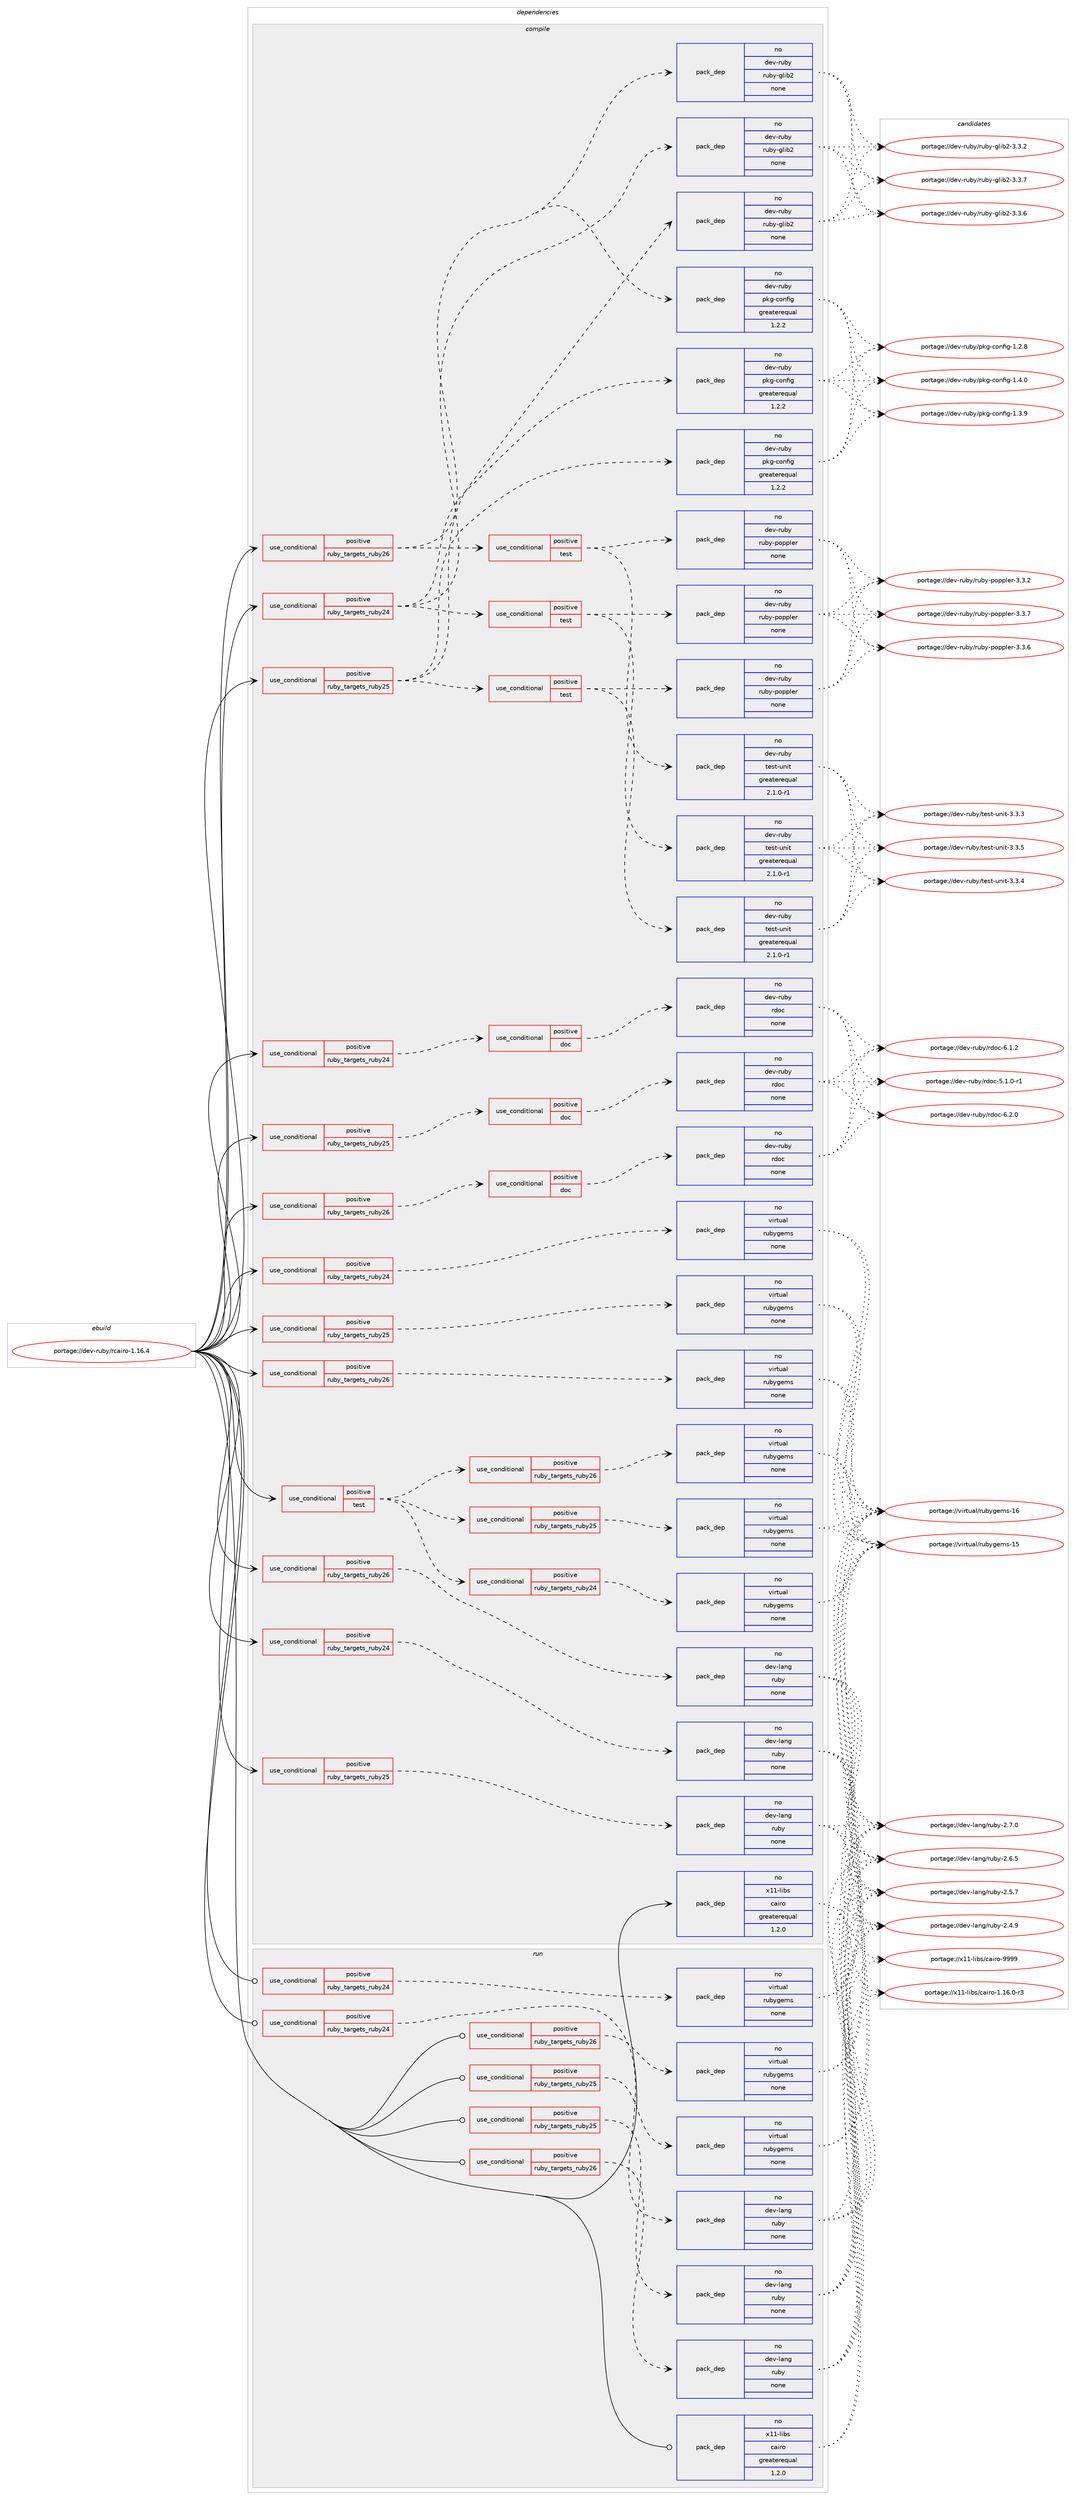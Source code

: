 digraph prolog {

# *************
# Graph options
# *************

newrank=true;
concentrate=true;
compound=true;
graph [rankdir=LR,fontname=Helvetica,fontsize=10,ranksep=1.5];#, ranksep=2.5, nodesep=0.2];
edge  [arrowhead=vee];
node  [fontname=Helvetica,fontsize=10];

# **********
# The ebuild
# **********

subgraph cluster_leftcol {
color=gray;
rank=same;
label=<<i>ebuild</i>>;
id [label="portage://dev-ruby/rcairo-1.16.4", color=red, width=4, href="../dev-ruby/rcairo-1.16.4.svg"];
}

# ****************
# The dependencies
# ****************

subgraph cluster_midcol {
color=gray;
label=<<i>dependencies</i>>;
subgraph cluster_compile {
fillcolor="#eeeeee";
style=filled;
label=<<i>compile</i>>;
subgraph cond76112 {
dependency334183 [label=<<TABLE BORDER="0" CELLBORDER="1" CELLSPACING="0" CELLPADDING="4"><TR><TD ROWSPAN="3" CELLPADDING="10">use_conditional</TD></TR><TR><TD>positive</TD></TR><TR><TD>ruby_targets_ruby24</TD></TR></TABLE>>, shape=none, color=red];
subgraph cond76113 {
dependency334184 [label=<<TABLE BORDER="0" CELLBORDER="1" CELLSPACING="0" CELLPADDING="4"><TR><TD ROWSPAN="3" CELLPADDING="10">use_conditional</TD></TR><TR><TD>positive</TD></TR><TR><TD>doc</TD></TR></TABLE>>, shape=none, color=red];
subgraph pack253324 {
dependency334185 [label=<<TABLE BORDER="0" CELLBORDER="1" CELLSPACING="0" CELLPADDING="4" WIDTH="220"><TR><TD ROWSPAN="6" CELLPADDING="30">pack_dep</TD></TR><TR><TD WIDTH="110">no</TD></TR><TR><TD>dev-ruby</TD></TR><TR><TD>rdoc</TD></TR><TR><TD>none</TD></TR><TR><TD></TD></TR></TABLE>>, shape=none, color=blue];
}
dependency334184:e -> dependency334185:w [weight=20,style="dashed",arrowhead="vee"];
}
dependency334183:e -> dependency334184:w [weight=20,style="dashed",arrowhead="vee"];
}
id:e -> dependency334183:w [weight=20,style="solid",arrowhead="vee"];
subgraph cond76114 {
dependency334186 [label=<<TABLE BORDER="0" CELLBORDER="1" CELLSPACING="0" CELLPADDING="4"><TR><TD ROWSPAN="3" CELLPADDING="10">use_conditional</TD></TR><TR><TD>positive</TD></TR><TR><TD>ruby_targets_ruby24</TD></TR></TABLE>>, shape=none, color=red];
subgraph pack253325 {
dependency334187 [label=<<TABLE BORDER="0" CELLBORDER="1" CELLSPACING="0" CELLPADDING="4" WIDTH="220"><TR><TD ROWSPAN="6" CELLPADDING="30">pack_dep</TD></TR><TR><TD WIDTH="110">no</TD></TR><TR><TD>dev-lang</TD></TR><TR><TD>ruby</TD></TR><TR><TD>none</TD></TR><TR><TD></TD></TR></TABLE>>, shape=none, color=blue];
}
dependency334186:e -> dependency334187:w [weight=20,style="dashed",arrowhead="vee"];
}
id:e -> dependency334186:w [weight=20,style="solid",arrowhead="vee"];
subgraph cond76115 {
dependency334188 [label=<<TABLE BORDER="0" CELLBORDER="1" CELLSPACING="0" CELLPADDING="4"><TR><TD ROWSPAN="3" CELLPADDING="10">use_conditional</TD></TR><TR><TD>positive</TD></TR><TR><TD>ruby_targets_ruby24</TD></TR></TABLE>>, shape=none, color=red];
subgraph pack253326 {
dependency334189 [label=<<TABLE BORDER="0" CELLBORDER="1" CELLSPACING="0" CELLPADDING="4" WIDTH="220"><TR><TD ROWSPAN="6" CELLPADDING="30">pack_dep</TD></TR><TR><TD WIDTH="110">no</TD></TR><TR><TD>dev-ruby</TD></TR><TR><TD>pkg-config</TD></TR><TR><TD>greaterequal</TD></TR><TR><TD>1.2.2</TD></TR></TABLE>>, shape=none, color=blue];
}
dependency334188:e -> dependency334189:w [weight=20,style="dashed",arrowhead="vee"];
subgraph pack253327 {
dependency334190 [label=<<TABLE BORDER="0" CELLBORDER="1" CELLSPACING="0" CELLPADDING="4" WIDTH="220"><TR><TD ROWSPAN="6" CELLPADDING="30">pack_dep</TD></TR><TR><TD WIDTH="110">no</TD></TR><TR><TD>dev-ruby</TD></TR><TR><TD>ruby-glib2</TD></TR><TR><TD>none</TD></TR><TR><TD></TD></TR></TABLE>>, shape=none, color=blue];
}
dependency334188:e -> dependency334190:w [weight=20,style="dashed",arrowhead="vee"];
subgraph cond76116 {
dependency334191 [label=<<TABLE BORDER="0" CELLBORDER="1" CELLSPACING="0" CELLPADDING="4"><TR><TD ROWSPAN="3" CELLPADDING="10">use_conditional</TD></TR><TR><TD>positive</TD></TR><TR><TD>test</TD></TR></TABLE>>, shape=none, color=red];
subgraph pack253328 {
dependency334192 [label=<<TABLE BORDER="0" CELLBORDER="1" CELLSPACING="0" CELLPADDING="4" WIDTH="220"><TR><TD ROWSPAN="6" CELLPADDING="30">pack_dep</TD></TR><TR><TD WIDTH="110">no</TD></TR><TR><TD>dev-ruby</TD></TR><TR><TD>test-unit</TD></TR><TR><TD>greaterequal</TD></TR><TR><TD>2.1.0-r1</TD></TR></TABLE>>, shape=none, color=blue];
}
dependency334191:e -> dependency334192:w [weight=20,style="dashed",arrowhead="vee"];
subgraph pack253329 {
dependency334193 [label=<<TABLE BORDER="0" CELLBORDER="1" CELLSPACING="0" CELLPADDING="4" WIDTH="220"><TR><TD ROWSPAN="6" CELLPADDING="30">pack_dep</TD></TR><TR><TD WIDTH="110">no</TD></TR><TR><TD>dev-ruby</TD></TR><TR><TD>ruby-poppler</TD></TR><TR><TD>none</TD></TR><TR><TD></TD></TR></TABLE>>, shape=none, color=blue];
}
dependency334191:e -> dependency334193:w [weight=20,style="dashed",arrowhead="vee"];
}
dependency334188:e -> dependency334191:w [weight=20,style="dashed",arrowhead="vee"];
}
id:e -> dependency334188:w [weight=20,style="solid",arrowhead="vee"];
subgraph cond76117 {
dependency334194 [label=<<TABLE BORDER="0" CELLBORDER="1" CELLSPACING="0" CELLPADDING="4"><TR><TD ROWSPAN="3" CELLPADDING="10">use_conditional</TD></TR><TR><TD>positive</TD></TR><TR><TD>ruby_targets_ruby24</TD></TR></TABLE>>, shape=none, color=red];
subgraph pack253330 {
dependency334195 [label=<<TABLE BORDER="0" CELLBORDER="1" CELLSPACING="0" CELLPADDING="4" WIDTH="220"><TR><TD ROWSPAN="6" CELLPADDING="30">pack_dep</TD></TR><TR><TD WIDTH="110">no</TD></TR><TR><TD>virtual</TD></TR><TR><TD>rubygems</TD></TR><TR><TD>none</TD></TR><TR><TD></TD></TR></TABLE>>, shape=none, color=blue];
}
dependency334194:e -> dependency334195:w [weight=20,style="dashed",arrowhead="vee"];
}
id:e -> dependency334194:w [weight=20,style="solid",arrowhead="vee"];
subgraph cond76118 {
dependency334196 [label=<<TABLE BORDER="0" CELLBORDER="1" CELLSPACING="0" CELLPADDING="4"><TR><TD ROWSPAN="3" CELLPADDING="10">use_conditional</TD></TR><TR><TD>positive</TD></TR><TR><TD>ruby_targets_ruby25</TD></TR></TABLE>>, shape=none, color=red];
subgraph cond76119 {
dependency334197 [label=<<TABLE BORDER="0" CELLBORDER="1" CELLSPACING="0" CELLPADDING="4"><TR><TD ROWSPAN="3" CELLPADDING="10">use_conditional</TD></TR><TR><TD>positive</TD></TR><TR><TD>doc</TD></TR></TABLE>>, shape=none, color=red];
subgraph pack253331 {
dependency334198 [label=<<TABLE BORDER="0" CELLBORDER="1" CELLSPACING="0" CELLPADDING="4" WIDTH="220"><TR><TD ROWSPAN="6" CELLPADDING="30">pack_dep</TD></TR><TR><TD WIDTH="110">no</TD></TR><TR><TD>dev-ruby</TD></TR><TR><TD>rdoc</TD></TR><TR><TD>none</TD></TR><TR><TD></TD></TR></TABLE>>, shape=none, color=blue];
}
dependency334197:e -> dependency334198:w [weight=20,style="dashed",arrowhead="vee"];
}
dependency334196:e -> dependency334197:w [weight=20,style="dashed",arrowhead="vee"];
}
id:e -> dependency334196:w [weight=20,style="solid",arrowhead="vee"];
subgraph cond76120 {
dependency334199 [label=<<TABLE BORDER="0" CELLBORDER="1" CELLSPACING="0" CELLPADDING="4"><TR><TD ROWSPAN="3" CELLPADDING="10">use_conditional</TD></TR><TR><TD>positive</TD></TR><TR><TD>ruby_targets_ruby25</TD></TR></TABLE>>, shape=none, color=red];
subgraph pack253332 {
dependency334200 [label=<<TABLE BORDER="0" CELLBORDER="1" CELLSPACING="0" CELLPADDING="4" WIDTH="220"><TR><TD ROWSPAN="6" CELLPADDING="30">pack_dep</TD></TR><TR><TD WIDTH="110">no</TD></TR><TR><TD>dev-lang</TD></TR><TR><TD>ruby</TD></TR><TR><TD>none</TD></TR><TR><TD></TD></TR></TABLE>>, shape=none, color=blue];
}
dependency334199:e -> dependency334200:w [weight=20,style="dashed",arrowhead="vee"];
}
id:e -> dependency334199:w [weight=20,style="solid",arrowhead="vee"];
subgraph cond76121 {
dependency334201 [label=<<TABLE BORDER="0" CELLBORDER="1" CELLSPACING="0" CELLPADDING="4"><TR><TD ROWSPAN="3" CELLPADDING="10">use_conditional</TD></TR><TR><TD>positive</TD></TR><TR><TD>ruby_targets_ruby25</TD></TR></TABLE>>, shape=none, color=red];
subgraph pack253333 {
dependency334202 [label=<<TABLE BORDER="0" CELLBORDER="1" CELLSPACING="0" CELLPADDING="4" WIDTH="220"><TR><TD ROWSPAN="6" CELLPADDING="30">pack_dep</TD></TR><TR><TD WIDTH="110">no</TD></TR><TR><TD>dev-ruby</TD></TR><TR><TD>pkg-config</TD></TR><TR><TD>greaterequal</TD></TR><TR><TD>1.2.2</TD></TR></TABLE>>, shape=none, color=blue];
}
dependency334201:e -> dependency334202:w [weight=20,style="dashed",arrowhead="vee"];
subgraph pack253334 {
dependency334203 [label=<<TABLE BORDER="0" CELLBORDER="1" CELLSPACING="0" CELLPADDING="4" WIDTH="220"><TR><TD ROWSPAN="6" CELLPADDING="30">pack_dep</TD></TR><TR><TD WIDTH="110">no</TD></TR><TR><TD>dev-ruby</TD></TR><TR><TD>ruby-glib2</TD></TR><TR><TD>none</TD></TR><TR><TD></TD></TR></TABLE>>, shape=none, color=blue];
}
dependency334201:e -> dependency334203:w [weight=20,style="dashed",arrowhead="vee"];
subgraph cond76122 {
dependency334204 [label=<<TABLE BORDER="0" CELLBORDER="1" CELLSPACING="0" CELLPADDING="4"><TR><TD ROWSPAN="3" CELLPADDING="10">use_conditional</TD></TR><TR><TD>positive</TD></TR><TR><TD>test</TD></TR></TABLE>>, shape=none, color=red];
subgraph pack253335 {
dependency334205 [label=<<TABLE BORDER="0" CELLBORDER="1" CELLSPACING="0" CELLPADDING="4" WIDTH="220"><TR><TD ROWSPAN="6" CELLPADDING="30">pack_dep</TD></TR><TR><TD WIDTH="110">no</TD></TR><TR><TD>dev-ruby</TD></TR><TR><TD>test-unit</TD></TR><TR><TD>greaterequal</TD></TR><TR><TD>2.1.0-r1</TD></TR></TABLE>>, shape=none, color=blue];
}
dependency334204:e -> dependency334205:w [weight=20,style="dashed",arrowhead="vee"];
subgraph pack253336 {
dependency334206 [label=<<TABLE BORDER="0" CELLBORDER="1" CELLSPACING="0" CELLPADDING="4" WIDTH="220"><TR><TD ROWSPAN="6" CELLPADDING="30">pack_dep</TD></TR><TR><TD WIDTH="110">no</TD></TR><TR><TD>dev-ruby</TD></TR><TR><TD>ruby-poppler</TD></TR><TR><TD>none</TD></TR><TR><TD></TD></TR></TABLE>>, shape=none, color=blue];
}
dependency334204:e -> dependency334206:w [weight=20,style="dashed",arrowhead="vee"];
}
dependency334201:e -> dependency334204:w [weight=20,style="dashed",arrowhead="vee"];
}
id:e -> dependency334201:w [weight=20,style="solid",arrowhead="vee"];
subgraph cond76123 {
dependency334207 [label=<<TABLE BORDER="0" CELLBORDER="1" CELLSPACING="0" CELLPADDING="4"><TR><TD ROWSPAN="3" CELLPADDING="10">use_conditional</TD></TR><TR><TD>positive</TD></TR><TR><TD>ruby_targets_ruby25</TD></TR></TABLE>>, shape=none, color=red];
subgraph pack253337 {
dependency334208 [label=<<TABLE BORDER="0" CELLBORDER="1" CELLSPACING="0" CELLPADDING="4" WIDTH="220"><TR><TD ROWSPAN="6" CELLPADDING="30">pack_dep</TD></TR><TR><TD WIDTH="110">no</TD></TR><TR><TD>virtual</TD></TR><TR><TD>rubygems</TD></TR><TR><TD>none</TD></TR><TR><TD></TD></TR></TABLE>>, shape=none, color=blue];
}
dependency334207:e -> dependency334208:w [weight=20,style="dashed",arrowhead="vee"];
}
id:e -> dependency334207:w [weight=20,style="solid",arrowhead="vee"];
subgraph cond76124 {
dependency334209 [label=<<TABLE BORDER="0" CELLBORDER="1" CELLSPACING="0" CELLPADDING="4"><TR><TD ROWSPAN="3" CELLPADDING="10">use_conditional</TD></TR><TR><TD>positive</TD></TR><TR><TD>ruby_targets_ruby26</TD></TR></TABLE>>, shape=none, color=red];
subgraph cond76125 {
dependency334210 [label=<<TABLE BORDER="0" CELLBORDER="1" CELLSPACING="0" CELLPADDING="4"><TR><TD ROWSPAN="3" CELLPADDING="10">use_conditional</TD></TR><TR><TD>positive</TD></TR><TR><TD>doc</TD></TR></TABLE>>, shape=none, color=red];
subgraph pack253338 {
dependency334211 [label=<<TABLE BORDER="0" CELLBORDER="1" CELLSPACING="0" CELLPADDING="4" WIDTH="220"><TR><TD ROWSPAN="6" CELLPADDING="30">pack_dep</TD></TR><TR><TD WIDTH="110">no</TD></TR><TR><TD>dev-ruby</TD></TR><TR><TD>rdoc</TD></TR><TR><TD>none</TD></TR><TR><TD></TD></TR></TABLE>>, shape=none, color=blue];
}
dependency334210:e -> dependency334211:w [weight=20,style="dashed",arrowhead="vee"];
}
dependency334209:e -> dependency334210:w [weight=20,style="dashed",arrowhead="vee"];
}
id:e -> dependency334209:w [weight=20,style="solid",arrowhead="vee"];
subgraph cond76126 {
dependency334212 [label=<<TABLE BORDER="0" CELLBORDER="1" CELLSPACING="0" CELLPADDING="4"><TR><TD ROWSPAN="3" CELLPADDING="10">use_conditional</TD></TR><TR><TD>positive</TD></TR><TR><TD>ruby_targets_ruby26</TD></TR></TABLE>>, shape=none, color=red];
subgraph pack253339 {
dependency334213 [label=<<TABLE BORDER="0" CELLBORDER="1" CELLSPACING="0" CELLPADDING="4" WIDTH="220"><TR><TD ROWSPAN="6" CELLPADDING="30">pack_dep</TD></TR><TR><TD WIDTH="110">no</TD></TR><TR><TD>dev-lang</TD></TR><TR><TD>ruby</TD></TR><TR><TD>none</TD></TR><TR><TD></TD></TR></TABLE>>, shape=none, color=blue];
}
dependency334212:e -> dependency334213:w [weight=20,style="dashed",arrowhead="vee"];
}
id:e -> dependency334212:w [weight=20,style="solid",arrowhead="vee"];
subgraph cond76127 {
dependency334214 [label=<<TABLE BORDER="0" CELLBORDER="1" CELLSPACING="0" CELLPADDING="4"><TR><TD ROWSPAN="3" CELLPADDING="10">use_conditional</TD></TR><TR><TD>positive</TD></TR><TR><TD>ruby_targets_ruby26</TD></TR></TABLE>>, shape=none, color=red];
subgraph pack253340 {
dependency334215 [label=<<TABLE BORDER="0" CELLBORDER="1" CELLSPACING="0" CELLPADDING="4" WIDTH="220"><TR><TD ROWSPAN="6" CELLPADDING="30">pack_dep</TD></TR><TR><TD WIDTH="110">no</TD></TR><TR><TD>dev-ruby</TD></TR><TR><TD>pkg-config</TD></TR><TR><TD>greaterequal</TD></TR><TR><TD>1.2.2</TD></TR></TABLE>>, shape=none, color=blue];
}
dependency334214:e -> dependency334215:w [weight=20,style="dashed",arrowhead="vee"];
subgraph pack253341 {
dependency334216 [label=<<TABLE BORDER="0" CELLBORDER="1" CELLSPACING="0" CELLPADDING="4" WIDTH="220"><TR><TD ROWSPAN="6" CELLPADDING="30">pack_dep</TD></TR><TR><TD WIDTH="110">no</TD></TR><TR><TD>dev-ruby</TD></TR><TR><TD>ruby-glib2</TD></TR><TR><TD>none</TD></TR><TR><TD></TD></TR></TABLE>>, shape=none, color=blue];
}
dependency334214:e -> dependency334216:w [weight=20,style="dashed",arrowhead="vee"];
subgraph cond76128 {
dependency334217 [label=<<TABLE BORDER="0" CELLBORDER="1" CELLSPACING="0" CELLPADDING="4"><TR><TD ROWSPAN="3" CELLPADDING="10">use_conditional</TD></TR><TR><TD>positive</TD></TR><TR><TD>test</TD></TR></TABLE>>, shape=none, color=red];
subgraph pack253342 {
dependency334218 [label=<<TABLE BORDER="0" CELLBORDER="1" CELLSPACING="0" CELLPADDING="4" WIDTH="220"><TR><TD ROWSPAN="6" CELLPADDING="30">pack_dep</TD></TR><TR><TD WIDTH="110">no</TD></TR><TR><TD>dev-ruby</TD></TR><TR><TD>test-unit</TD></TR><TR><TD>greaterequal</TD></TR><TR><TD>2.1.0-r1</TD></TR></TABLE>>, shape=none, color=blue];
}
dependency334217:e -> dependency334218:w [weight=20,style="dashed",arrowhead="vee"];
subgraph pack253343 {
dependency334219 [label=<<TABLE BORDER="0" CELLBORDER="1" CELLSPACING="0" CELLPADDING="4" WIDTH="220"><TR><TD ROWSPAN="6" CELLPADDING="30">pack_dep</TD></TR><TR><TD WIDTH="110">no</TD></TR><TR><TD>dev-ruby</TD></TR><TR><TD>ruby-poppler</TD></TR><TR><TD>none</TD></TR><TR><TD></TD></TR></TABLE>>, shape=none, color=blue];
}
dependency334217:e -> dependency334219:w [weight=20,style="dashed",arrowhead="vee"];
}
dependency334214:e -> dependency334217:w [weight=20,style="dashed",arrowhead="vee"];
}
id:e -> dependency334214:w [weight=20,style="solid",arrowhead="vee"];
subgraph cond76129 {
dependency334220 [label=<<TABLE BORDER="0" CELLBORDER="1" CELLSPACING="0" CELLPADDING="4"><TR><TD ROWSPAN="3" CELLPADDING="10">use_conditional</TD></TR><TR><TD>positive</TD></TR><TR><TD>ruby_targets_ruby26</TD></TR></TABLE>>, shape=none, color=red];
subgraph pack253344 {
dependency334221 [label=<<TABLE BORDER="0" CELLBORDER="1" CELLSPACING="0" CELLPADDING="4" WIDTH="220"><TR><TD ROWSPAN="6" CELLPADDING="30">pack_dep</TD></TR><TR><TD WIDTH="110">no</TD></TR><TR><TD>virtual</TD></TR><TR><TD>rubygems</TD></TR><TR><TD>none</TD></TR><TR><TD></TD></TR></TABLE>>, shape=none, color=blue];
}
dependency334220:e -> dependency334221:w [weight=20,style="dashed",arrowhead="vee"];
}
id:e -> dependency334220:w [weight=20,style="solid",arrowhead="vee"];
subgraph cond76130 {
dependency334222 [label=<<TABLE BORDER="0" CELLBORDER="1" CELLSPACING="0" CELLPADDING="4"><TR><TD ROWSPAN="3" CELLPADDING="10">use_conditional</TD></TR><TR><TD>positive</TD></TR><TR><TD>test</TD></TR></TABLE>>, shape=none, color=red];
subgraph cond76131 {
dependency334223 [label=<<TABLE BORDER="0" CELLBORDER="1" CELLSPACING="0" CELLPADDING="4"><TR><TD ROWSPAN="3" CELLPADDING="10">use_conditional</TD></TR><TR><TD>positive</TD></TR><TR><TD>ruby_targets_ruby24</TD></TR></TABLE>>, shape=none, color=red];
subgraph pack253345 {
dependency334224 [label=<<TABLE BORDER="0" CELLBORDER="1" CELLSPACING="0" CELLPADDING="4" WIDTH="220"><TR><TD ROWSPAN="6" CELLPADDING="30">pack_dep</TD></TR><TR><TD WIDTH="110">no</TD></TR><TR><TD>virtual</TD></TR><TR><TD>rubygems</TD></TR><TR><TD>none</TD></TR><TR><TD></TD></TR></TABLE>>, shape=none, color=blue];
}
dependency334223:e -> dependency334224:w [weight=20,style="dashed",arrowhead="vee"];
}
dependency334222:e -> dependency334223:w [weight=20,style="dashed",arrowhead="vee"];
subgraph cond76132 {
dependency334225 [label=<<TABLE BORDER="0" CELLBORDER="1" CELLSPACING="0" CELLPADDING="4"><TR><TD ROWSPAN="3" CELLPADDING="10">use_conditional</TD></TR><TR><TD>positive</TD></TR><TR><TD>ruby_targets_ruby25</TD></TR></TABLE>>, shape=none, color=red];
subgraph pack253346 {
dependency334226 [label=<<TABLE BORDER="0" CELLBORDER="1" CELLSPACING="0" CELLPADDING="4" WIDTH="220"><TR><TD ROWSPAN="6" CELLPADDING="30">pack_dep</TD></TR><TR><TD WIDTH="110">no</TD></TR><TR><TD>virtual</TD></TR><TR><TD>rubygems</TD></TR><TR><TD>none</TD></TR><TR><TD></TD></TR></TABLE>>, shape=none, color=blue];
}
dependency334225:e -> dependency334226:w [weight=20,style="dashed",arrowhead="vee"];
}
dependency334222:e -> dependency334225:w [weight=20,style="dashed",arrowhead="vee"];
subgraph cond76133 {
dependency334227 [label=<<TABLE BORDER="0" CELLBORDER="1" CELLSPACING="0" CELLPADDING="4"><TR><TD ROWSPAN="3" CELLPADDING="10">use_conditional</TD></TR><TR><TD>positive</TD></TR><TR><TD>ruby_targets_ruby26</TD></TR></TABLE>>, shape=none, color=red];
subgraph pack253347 {
dependency334228 [label=<<TABLE BORDER="0" CELLBORDER="1" CELLSPACING="0" CELLPADDING="4" WIDTH="220"><TR><TD ROWSPAN="6" CELLPADDING="30">pack_dep</TD></TR><TR><TD WIDTH="110">no</TD></TR><TR><TD>virtual</TD></TR><TR><TD>rubygems</TD></TR><TR><TD>none</TD></TR><TR><TD></TD></TR></TABLE>>, shape=none, color=blue];
}
dependency334227:e -> dependency334228:w [weight=20,style="dashed",arrowhead="vee"];
}
dependency334222:e -> dependency334227:w [weight=20,style="dashed",arrowhead="vee"];
}
id:e -> dependency334222:w [weight=20,style="solid",arrowhead="vee"];
subgraph pack253348 {
dependency334229 [label=<<TABLE BORDER="0" CELLBORDER="1" CELLSPACING="0" CELLPADDING="4" WIDTH="220"><TR><TD ROWSPAN="6" CELLPADDING="30">pack_dep</TD></TR><TR><TD WIDTH="110">no</TD></TR><TR><TD>x11-libs</TD></TR><TR><TD>cairo</TD></TR><TR><TD>greaterequal</TD></TR><TR><TD>1.2.0</TD></TR></TABLE>>, shape=none, color=blue];
}
id:e -> dependency334229:w [weight=20,style="solid",arrowhead="vee"];
}
subgraph cluster_compileandrun {
fillcolor="#eeeeee";
style=filled;
label=<<i>compile and run</i>>;
}
subgraph cluster_run {
fillcolor="#eeeeee";
style=filled;
label=<<i>run</i>>;
subgraph cond76134 {
dependency334230 [label=<<TABLE BORDER="0" CELLBORDER="1" CELLSPACING="0" CELLPADDING="4"><TR><TD ROWSPAN="3" CELLPADDING="10">use_conditional</TD></TR><TR><TD>positive</TD></TR><TR><TD>ruby_targets_ruby24</TD></TR></TABLE>>, shape=none, color=red];
subgraph pack253349 {
dependency334231 [label=<<TABLE BORDER="0" CELLBORDER="1" CELLSPACING="0" CELLPADDING="4" WIDTH="220"><TR><TD ROWSPAN="6" CELLPADDING="30">pack_dep</TD></TR><TR><TD WIDTH="110">no</TD></TR><TR><TD>dev-lang</TD></TR><TR><TD>ruby</TD></TR><TR><TD>none</TD></TR><TR><TD></TD></TR></TABLE>>, shape=none, color=blue];
}
dependency334230:e -> dependency334231:w [weight=20,style="dashed",arrowhead="vee"];
}
id:e -> dependency334230:w [weight=20,style="solid",arrowhead="odot"];
subgraph cond76135 {
dependency334232 [label=<<TABLE BORDER="0" CELLBORDER="1" CELLSPACING="0" CELLPADDING="4"><TR><TD ROWSPAN="3" CELLPADDING="10">use_conditional</TD></TR><TR><TD>positive</TD></TR><TR><TD>ruby_targets_ruby24</TD></TR></TABLE>>, shape=none, color=red];
subgraph pack253350 {
dependency334233 [label=<<TABLE BORDER="0" CELLBORDER="1" CELLSPACING="0" CELLPADDING="4" WIDTH="220"><TR><TD ROWSPAN="6" CELLPADDING="30">pack_dep</TD></TR><TR><TD WIDTH="110">no</TD></TR><TR><TD>virtual</TD></TR><TR><TD>rubygems</TD></TR><TR><TD>none</TD></TR><TR><TD></TD></TR></TABLE>>, shape=none, color=blue];
}
dependency334232:e -> dependency334233:w [weight=20,style="dashed",arrowhead="vee"];
}
id:e -> dependency334232:w [weight=20,style="solid",arrowhead="odot"];
subgraph cond76136 {
dependency334234 [label=<<TABLE BORDER="0" CELLBORDER="1" CELLSPACING="0" CELLPADDING="4"><TR><TD ROWSPAN="3" CELLPADDING="10">use_conditional</TD></TR><TR><TD>positive</TD></TR><TR><TD>ruby_targets_ruby25</TD></TR></TABLE>>, shape=none, color=red];
subgraph pack253351 {
dependency334235 [label=<<TABLE BORDER="0" CELLBORDER="1" CELLSPACING="0" CELLPADDING="4" WIDTH="220"><TR><TD ROWSPAN="6" CELLPADDING="30">pack_dep</TD></TR><TR><TD WIDTH="110">no</TD></TR><TR><TD>dev-lang</TD></TR><TR><TD>ruby</TD></TR><TR><TD>none</TD></TR><TR><TD></TD></TR></TABLE>>, shape=none, color=blue];
}
dependency334234:e -> dependency334235:w [weight=20,style="dashed",arrowhead="vee"];
}
id:e -> dependency334234:w [weight=20,style="solid",arrowhead="odot"];
subgraph cond76137 {
dependency334236 [label=<<TABLE BORDER="0" CELLBORDER="1" CELLSPACING="0" CELLPADDING="4"><TR><TD ROWSPAN="3" CELLPADDING="10">use_conditional</TD></TR><TR><TD>positive</TD></TR><TR><TD>ruby_targets_ruby25</TD></TR></TABLE>>, shape=none, color=red];
subgraph pack253352 {
dependency334237 [label=<<TABLE BORDER="0" CELLBORDER="1" CELLSPACING="0" CELLPADDING="4" WIDTH="220"><TR><TD ROWSPAN="6" CELLPADDING="30">pack_dep</TD></TR><TR><TD WIDTH="110">no</TD></TR><TR><TD>virtual</TD></TR><TR><TD>rubygems</TD></TR><TR><TD>none</TD></TR><TR><TD></TD></TR></TABLE>>, shape=none, color=blue];
}
dependency334236:e -> dependency334237:w [weight=20,style="dashed",arrowhead="vee"];
}
id:e -> dependency334236:w [weight=20,style="solid",arrowhead="odot"];
subgraph cond76138 {
dependency334238 [label=<<TABLE BORDER="0" CELLBORDER="1" CELLSPACING="0" CELLPADDING="4"><TR><TD ROWSPAN="3" CELLPADDING="10">use_conditional</TD></TR><TR><TD>positive</TD></TR><TR><TD>ruby_targets_ruby26</TD></TR></TABLE>>, shape=none, color=red];
subgraph pack253353 {
dependency334239 [label=<<TABLE BORDER="0" CELLBORDER="1" CELLSPACING="0" CELLPADDING="4" WIDTH="220"><TR><TD ROWSPAN="6" CELLPADDING="30">pack_dep</TD></TR><TR><TD WIDTH="110">no</TD></TR><TR><TD>dev-lang</TD></TR><TR><TD>ruby</TD></TR><TR><TD>none</TD></TR><TR><TD></TD></TR></TABLE>>, shape=none, color=blue];
}
dependency334238:e -> dependency334239:w [weight=20,style="dashed",arrowhead="vee"];
}
id:e -> dependency334238:w [weight=20,style="solid",arrowhead="odot"];
subgraph cond76139 {
dependency334240 [label=<<TABLE BORDER="0" CELLBORDER="1" CELLSPACING="0" CELLPADDING="4"><TR><TD ROWSPAN="3" CELLPADDING="10">use_conditional</TD></TR><TR><TD>positive</TD></TR><TR><TD>ruby_targets_ruby26</TD></TR></TABLE>>, shape=none, color=red];
subgraph pack253354 {
dependency334241 [label=<<TABLE BORDER="0" CELLBORDER="1" CELLSPACING="0" CELLPADDING="4" WIDTH="220"><TR><TD ROWSPAN="6" CELLPADDING="30">pack_dep</TD></TR><TR><TD WIDTH="110">no</TD></TR><TR><TD>virtual</TD></TR><TR><TD>rubygems</TD></TR><TR><TD>none</TD></TR><TR><TD></TD></TR></TABLE>>, shape=none, color=blue];
}
dependency334240:e -> dependency334241:w [weight=20,style="dashed",arrowhead="vee"];
}
id:e -> dependency334240:w [weight=20,style="solid",arrowhead="odot"];
subgraph pack253355 {
dependency334242 [label=<<TABLE BORDER="0" CELLBORDER="1" CELLSPACING="0" CELLPADDING="4" WIDTH="220"><TR><TD ROWSPAN="6" CELLPADDING="30">pack_dep</TD></TR><TR><TD WIDTH="110">no</TD></TR><TR><TD>x11-libs</TD></TR><TR><TD>cairo</TD></TR><TR><TD>greaterequal</TD></TR><TR><TD>1.2.0</TD></TR></TABLE>>, shape=none, color=blue];
}
id:e -> dependency334242:w [weight=20,style="solid",arrowhead="odot"];
}
}

# **************
# The candidates
# **************

subgraph cluster_choices {
rank=same;
color=gray;
label=<<i>candidates</i>>;

subgraph choice253324 {
color=black;
nodesep=1;
choice10010111845114117981214711410011199455446504648 [label="portage://dev-ruby/rdoc-6.2.0", color=red, width=4,href="../dev-ruby/rdoc-6.2.0.svg"];
choice10010111845114117981214711410011199455446494650 [label="portage://dev-ruby/rdoc-6.1.2", color=red, width=4,href="../dev-ruby/rdoc-6.1.2.svg"];
choice100101118451141179812147114100111994553464946484511449 [label="portage://dev-ruby/rdoc-5.1.0-r1", color=red, width=4,href="../dev-ruby/rdoc-5.1.0-r1.svg"];
dependency334185:e -> choice10010111845114117981214711410011199455446504648:w [style=dotted,weight="100"];
dependency334185:e -> choice10010111845114117981214711410011199455446494650:w [style=dotted,weight="100"];
dependency334185:e -> choice100101118451141179812147114100111994553464946484511449:w [style=dotted,weight="100"];
}
subgraph choice253325 {
color=black;
nodesep=1;
choice10010111845108971101034711411798121455046554648 [label="portage://dev-lang/ruby-2.7.0", color=red, width=4,href="../dev-lang/ruby-2.7.0.svg"];
choice10010111845108971101034711411798121455046544653 [label="portage://dev-lang/ruby-2.6.5", color=red, width=4,href="../dev-lang/ruby-2.6.5.svg"];
choice10010111845108971101034711411798121455046534655 [label="portage://dev-lang/ruby-2.5.7", color=red, width=4,href="../dev-lang/ruby-2.5.7.svg"];
choice10010111845108971101034711411798121455046524657 [label="portage://dev-lang/ruby-2.4.9", color=red, width=4,href="../dev-lang/ruby-2.4.9.svg"];
dependency334187:e -> choice10010111845108971101034711411798121455046554648:w [style=dotted,weight="100"];
dependency334187:e -> choice10010111845108971101034711411798121455046544653:w [style=dotted,weight="100"];
dependency334187:e -> choice10010111845108971101034711411798121455046534655:w [style=dotted,weight="100"];
dependency334187:e -> choice10010111845108971101034711411798121455046524657:w [style=dotted,weight="100"];
}
subgraph choice253326 {
color=black;
nodesep=1;
choice1001011184511411798121471121071034599111110102105103454946524648 [label="portage://dev-ruby/pkg-config-1.4.0", color=red, width=4,href="../dev-ruby/pkg-config-1.4.0.svg"];
choice1001011184511411798121471121071034599111110102105103454946514657 [label="portage://dev-ruby/pkg-config-1.3.9", color=red, width=4,href="../dev-ruby/pkg-config-1.3.9.svg"];
choice1001011184511411798121471121071034599111110102105103454946504656 [label="portage://dev-ruby/pkg-config-1.2.8", color=red, width=4,href="../dev-ruby/pkg-config-1.2.8.svg"];
dependency334189:e -> choice1001011184511411798121471121071034599111110102105103454946524648:w [style=dotted,weight="100"];
dependency334189:e -> choice1001011184511411798121471121071034599111110102105103454946514657:w [style=dotted,weight="100"];
dependency334189:e -> choice1001011184511411798121471121071034599111110102105103454946504656:w [style=dotted,weight="100"];
}
subgraph choice253327 {
color=black;
nodesep=1;
choice10010111845114117981214711411798121451031081059850455146514655 [label="portage://dev-ruby/ruby-glib2-3.3.7", color=red, width=4,href="../dev-ruby/ruby-glib2-3.3.7.svg"];
choice10010111845114117981214711411798121451031081059850455146514654 [label="portage://dev-ruby/ruby-glib2-3.3.6", color=red, width=4,href="../dev-ruby/ruby-glib2-3.3.6.svg"];
choice10010111845114117981214711411798121451031081059850455146514650 [label="portage://dev-ruby/ruby-glib2-3.3.2", color=red, width=4,href="../dev-ruby/ruby-glib2-3.3.2.svg"];
dependency334190:e -> choice10010111845114117981214711411798121451031081059850455146514655:w [style=dotted,weight="100"];
dependency334190:e -> choice10010111845114117981214711411798121451031081059850455146514654:w [style=dotted,weight="100"];
dependency334190:e -> choice10010111845114117981214711411798121451031081059850455146514650:w [style=dotted,weight="100"];
}
subgraph choice253328 {
color=black;
nodesep=1;
choice10010111845114117981214711610111511645117110105116455146514653 [label="portage://dev-ruby/test-unit-3.3.5", color=red, width=4,href="../dev-ruby/test-unit-3.3.5.svg"];
choice10010111845114117981214711610111511645117110105116455146514652 [label="portage://dev-ruby/test-unit-3.3.4", color=red, width=4,href="../dev-ruby/test-unit-3.3.4.svg"];
choice10010111845114117981214711610111511645117110105116455146514651 [label="portage://dev-ruby/test-unit-3.3.3", color=red, width=4,href="../dev-ruby/test-unit-3.3.3.svg"];
dependency334192:e -> choice10010111845114117981214711610111511645117110105116455146514653:w [style=dotted,weight="100"];
dependency334192:e -> choice10010111845114117981214711610111511645117110105116455146514652:w [style=dotted,weight="100"];
dependency334192:e -> choice10010111845114117981214711610111511645117110105116455146514651:w [style=dotted,weight="100"];
}
subgraph choice253329 {
color=black;
nodesep=1;
choice1001011184511411798121471141179812145112111112112108101114455146514655 [label="portage://dev-ruby/ruby-poppler-3.3.7", color=red, width=4,href="../dev-ruby/ruby-poppler-3.3.7.svg"];
choice1001011184511411798121471141179812145112111112112108101114455146514654 [label="portage://dev-ruby/ruby-poppler-3.3.6", color=red, width=4,href="../dev-ruby/ruby-poppler-3.3.6.svg"];
choice1001011184511411798121471141179812145112111112112108101114455146514650 [label="portage://dev-ruby/ruby-poppler-3.3.2", color=red, width=4,href="../dev-ruby/ruby-poppler-3.3.2.svg"];
dependency334193:e -> choice1001011184511411798121471141179812145112111112112108101114455146514655:w [style=dotted,weight="100"];
dependency334193:e -> choice1001011184511411798121471141179812145112111112112108101114455146514654:w [style=dotted,weight="100"];
dependency334193:e -> choice1001011184511411798121471141179812145112111112112108101114455146514650:w [style=dotted,weight="100"];
}
subgraph choice253330 {
color=black;
nodesep=1;
choice118105114116117971084711411798121103101109115454954 [label="portage://virtual/rubygems-16", color=red, width=4,href="../virtual/rubygems-16.svg"];
choice118105114116117971084711411798121103101109115454953 [label="portage://virtual/rubygems-15", color=red, width=4,href="../virtual/rubygems-15.svg"];
dependency334195:e -> choice118105114116117971084711411798121103101109115454954:w [style=dotted,weight="100"];
dependency334195:e -> choice118105114116117971084711411798121103101109115454953:w [style=dotted,weight="100"];
}
subgraph choice253331 {
color=black;
nodesep=1;
choice10010111845114117981214711410011199455446504648 [label="portage://dev-ruby/rdoc-6.2.0", color=red, width=4,href="../dev-ruby/rdoc-6.2.0.svg"];
choice10010111845114117981214711410011199455446494650 [label="portage://dev-ruby/rdoc-6.1.2", color=red, width=4,href="../dev-ruby/rdoc-6.1.2.svg"];
choice100101118451141179812147114100111994553464946484511449 [label="portage://dev-ruby/rdoc-5.1.0-r1", color=red, width=4,href="../dev-ruby/rdoc-5.1.0-r1.svg"];
dependency334198:e -> choice10010111845114117981214711410011199455446504648:w [style=dotted,weight="100"];
dependency334198:e -> choice10010111845114117981214711410011199455446494650:w [style=dotted,weight="100"];
dependency334198:e -> choice100101118451141179812147114100111994553464946484511449:w [style=dotted,weight="100"];
}
subgraph choice253332 {
color=black;
nodesep=1;
choice10010111845108971101034711411798121455046554648 [label="portage://dev-lang/ruby-2.7.0", color=red, width=4,href="../dev-lang/ruby-2.7.0.svg"];
choice10010111845108971101034711411798121455046544653 [label="portage://dev-lang/ruby-2.6.5", color=red, width=4,href="../dev-lang/ruby-2.6.5.svg"];
choice10010111845108971101034711411798121455046534655 [label="portage://dev-lang/ruby-2.5.7", color=red, width=4,href="../dev-lang/ruby-2.5.7.svg"];
choice10010111845108971101034711411798121455046524657 [label="portage://dev-lang/ruby-2.4.9", color=red, width=4,href="../dev-lang/ruby-2.4.9.svg"];
dependency334200:e -> choice10010111845108971101034711411798121455046554648:w [style=dotted,weight="100"];
dependency334200:e -> choice10010111845108971101034711411798121455046544653:w [style=dotted,weight="100"];
dependency334200:e -> choice10010111845108971101034711411798121455046534655:w [style=dotted,weight="100"];
dependency334200:e -> choice10010111845108971101034711411798121455046524657:w [style=dotted,weight="100"];
}
subgraph choice253333 {
color=black;
nodesep=1;
choice1001011184511411798121471121071034599111110102105103454946524648 [label="portage://dev-ruby/pkg-config-1.4.0", color=red, width=4,href="../dev-ruby/pkg-config-1.4.0.svg"];
choice1001011184511411798121471121071034599111110102105103454946514657 [label="portage://dev-ruby/pkg-config-1.3.9", color=red, width=4,href="../dev-ruby/pkg-config-1.3.9.svg"];
choice1001011184511411798121471121071034599111110102105103454946504656 [label="portage://dev-ruby/pkg-config-1.2.8", color=red, width=4,href="../dev-ruby/pkg-config-1.2.8.svg"];
dependency334202:e -> choice1001011184511411798121471121071034599111110102105103454946524648:w [style=dotted,weight="100"];
dependency334202:e -> choice1001011184511411798121471121071034599111110102105103454946514657:w [style=dotted,weight="100"];
dependency334202:e -> choice1001011184511411798121471121071034599111110102105103454946504656:w [style=dotted,weight="100"];
}
subgraph choice253334 {
color=black;
nodesep=1;
choice10010111845114117981214711411798121451031081059850455146514655 [label="portage://dev-ruby/ruby-glib2-3.3.7", color=red, width=4,href="../dev-ruby/ruby-glib2-3.3.7.svg"];
choice10010111845114117981214711411798121451031081059850455146514654 [label="portage://dev-ruby/ruby-glib2-3.3.6", color=red, width=4,href="../dev-ruby/ruby-glib2-3.3.6.svg"];
choice10010111845114117981214711411798121451031081059850455146514650 [label="portage://dev-ruby/ruby-glib2-3.3.2", color=red, width=4,href="../dev-ruby/ruby-glib2-3.3.2.svg"];
dependency334203:e -> choice10010111845114117981214711411798121451031081059850455146514655:w [style=dotted,weight="100"];
dependency334203:e -> choice10010111845114117981214711411798121451031081059850455146514654:w [style=dotted,weight="100"];
dependency334203:e -> choice10010111845114117981214711411798121451031081059850455146514650:w [style=dotted,weight="100"];
}
subgraph choice253335 {
color=black;
nodesep=1;
choice10010111845114117981214711610111511645117110105116455146514653 [label="portage://dev-ruby/test-unit-3.3.5", color=red, width=4,href="../dev-ruby/test-unit-3.3.5.svg"];
choice10010111845114117981214711610111511645117110105116455146514652 [label="portage://dev-ruby/test-unit-3.3.4", color=red, width=4,href="../dev-ruby/test-unit-3.3.4.svg"];
choice10010111845114117981214711610111511645117110105116455146514651 [label="portage://dev-ruby/test-unit-3.3.3", color=red, width=4,href="../dev-ruby/test-unit-3.3.3.svg"];
dependency334205:e -> choice10010111845114117981214711610111511645117110105116455146514653:w [style=dotted,weight="100"];
dependency334205:e -> choice10010111845114117981214711610111511645117110105116455146514652:w [style=dotted,weight="100"];
dependency334205:e -> choice10010111845114117981214711610111511645117110105116455146514651:w [style=dotted,weight="100"];
}
subgraph choice253336 {
color=black;
nodesep=1;
choice1001011184511411798121471141179812145112111112112108101114455146514655 [label="portage://dev-ruby/ruby-poppler-3.3.7", color=red, width=4,href="../dev-ruby/ruby-poppler-3.3.7.svg"];
choice1001011184511411798121471141179812145112111112112108101114455146514654 [label="portage://dev-ruby/ruby-poppler-3.3.6", color=red, width=4,href="../dev-ruby/ruby-poppler-3.3.6.svg"];
choice1001011184511411798121471141179812145112111112112108101114455146514650 [label="portage://dev-ruby/ruby-poppler-3.3.2", color=red, width=4,href="../dev-ruby/ruby-poppler-3.3.2.svg"];
dependency334206:e -> choice1001011184511411798121471141179812145112111112112108101114455146514655:w [style=dotted,weight="100"];
dependency334206:e -> choice1001011184511411798121471141179812145112111112112108101114455146514654:w [style=dotted,weight="100"];
dependency334206:e -> choice1001011184511411798121471141179812145112111112112108101114455146514650:w [style=dotted,weight="100"];
}
subgraph choice253337 {
color=black;
nodesep=1;
choice118105114116117971084711411798121103101109115454954 [label="portage://virtual/rubygems-16", color=red, width=4,href="../virtual/rubygems-16.svg"];
choice118105114116117971084711411798121103101109115454953 [label="portage://virtual/rubygems-15", color=red, width=4,href="../virtual/rubygems-15.svg"];
dependency334208:e -> choice118105114116117971084711411798121103101109115454954:w [style=dotted,weight="100"];
dependency334208:e -> choice118105114116117971084711411798121103101109115454953:w [style=dotted,weight="100"];
}
subgraph choice253338 {
color=black;
nodesep=1;
choice10010111845114117981214711410011199455446504648 [label="portage://dev-ruby/rdoc-6.2.0", color=red, width=4,href="../dev-ruby/rdoc-6.2.0.svg"];
choice10010111845114117981214711410011199455446494650 [label="portage://dev-ruby/rdoc-6.1.2", color=red, width=4,href="../dev-ruby/rdoc-6.1.2.svg"];
choice100101118451141179812147114100111994553464946484511449 [label="portage://dev-ruby/rdoc-5.1.0-r1", color=red, width=4,href="../dev-ruby/rdoc-5.1.0-r1.svg"];
dependency334211:e -> choice10010111845114117981214711410011199455446504648:w [style=dotted,weight="100"];
dependency334211:e -> choice10010111845114117981214711410011199455446494650:w [style=dotted,weight="100"];
dependency334211:e -> choice100101118451141179812147114100111994553464946484511449:w [style=dotted,weight="100"];
}
subgraph choice253339 {
color=black;
nodesep=1;
choice10010111845108971101034711411798121455046554648 [label="portage://dev-lang/ruby-2.7.0", color=red, width=4,href="../dev-lang/ruby-2.7.0.svg"];
choice10010111845108971101034711411798121455046544653 [label="portage://dev-lang/ruby-2.6.5", color=red, width=4,href="../dev-lang/ruby-2.6.5.svg"];
choice10010111845108971101034711411798121455046534655 [label="portage://dev-lang/ruby-2.5.7", color=red, width=4,href="../dev-lang/ruby-2.5.7.svg"];
choice10010111845108971101034711411798121455046524657 [label="portage://dev-lang/ruby-2.4.9", color=red, width=4,href="../dev-lang/ruby-2.4.9.svg"];
dependency334213:e -> choice10010111845108971101034711411798121455046554648:w [style=dotted,weight="100"];
dependency334213:e -> choice10010111845108971101034711411798121455046544653:w [style=dotted,weight="100"];
dependency334213:e -> choice10010111845108971101034711411798121455046534655:w [style=dotted,weight="100"];
dependency334213:e -> choice10010111845108971101034711411798121455046524657:w [style=dotted,weight="100"];
}
subgraph choice253340 {
color=black;
nodesep=1;
choice1001011184511411798121471121071034599111110102105103454946524648 [label="portage://dev-ruby/pkg-config-1.4.0", color=red, width=4,href="../dev-ruby/pkg-config-1.4.0.svg"];
choice1001011184511411798121471121071034599111110102105103454946514657 [label="portage://dev-ruby/pkg-config-1.3.9", color=red, width=4,href="../dev-ruby/pkg-config-1.3.9.svg"];
choice1001011184511411798121471121071034599111110102105103454946504656 [label="portage://dev-ruby/pkg-config-1.2.8", color=red, width=4,href="../dev-ruby/pkg-config-1.2.8.svg"];
dependency334215:e -> choice1001011184511411798121471121071034599111110102105103454946524648:w [style=dotted,weight="100"];
dependency334215:e -> choice1001011184511411798121471121071034599111110102105103454946514657:w [style=dotted,weight="100"];
dependency334215:e -> choice1001011184511411798121471121071034599111110102105103454946504656:w [style=dotted,weight="100"];
}
subgraph choice253341 {
color=black;
nodesep=1;
choice10010111845114117981214711411798121451031081059850455146514655 [label="portage://dev-ruby/ruby-glib2-3.3.7", color=red, width=4,href="../dev-ruby/ruby-glib2-3.3.7.svg"];
choice10010111845114117981214711411798121451031081059850455146514654 [label="portage://dev-ruby/ruby-glib2-3.3.6", color=red, width=4,href="../dev-ruby/ruby-glib2-3.3.6.svg"];
choice10010111845114117981214711411798121451031081059850455146514650 [label="portage://dev-ruby/ruby-glib2-3.3.2", color=red, width=4,href="../dev-ruby/ruby-glib2-3.3.2.svg"];
dependency334216:e -> choice10010111845114117981214711411798121451031081059850455146514655:w [style=dotted,weight="100"];
dependency334216:e -> choice10010111845114117981214711411798121451031081059850455146514654:w [style=dotted,weight="100"];
dependency334216:e -> choice10010111845114117981214711411798121451031081059850455146514650:w [style=dotted,weight="100"];
}
subgraph choice253342 {
color=black;
nodesep=1;
choice10010111845114117981214711610111511645117110105116455146514653 [label="portage://dev-ruby/test-unit-3.3.5", color=red, width=4,href="../dev-ruby/test-unit-3.3.5.svg"];
choice10010111845114117981214711610111511645117110105116455146514652 [label="portage://dev-ruby/test-unit-3.3.4", color=red, width=4,href="../dev-ruby/test-unit-3.3.4.svg"];
choice10010111845114117981214711610111511645117110105116455146514651 [label="portage://dev-ruby/test-unit-3.3.3", color=red, width=4,href="../dev-ruby/test-unit-3.3.3.svg"];
dependency334218:e -> choice10010111845114117981214711610111511645117110105116455146514653:w [style=dotted,weight="100"];
dependency334218:e -> choice10010111845114117981214711610111511645117110105116455146514652:w [style=dotted,weight="100"];
dependency334218:e -> choice10010111845114117981214711610111511645117110105116455146514651:w [style=dotted,weight="100"];
}
subgraph choice253343 {
color=black;
nodesep=1;
choice1001011184511411798121471141179812145112111112112108101114455146514655 [label="portage://dev-ruby/ruby-poppler-3.3.7", color=red, width=4,href="../dev-ruby/ruby-poppler-3.3.7.svg"];
choice1001011184511411798121471141179812145112111112112108101114455146514654 [label="portage://dev-ruby/ruby-poppler-3.3.6", color=red, width=4,href="../dev-ruby/ruby-poppler-3.3.6.svg"];
choice1001011184511411798121471141179812145112111112112108101114455146514650 [label="portage://dev-ruby/ruby-poppler-3.3.2", color=red, width=4,href="../dev-ruby/ruby-poppler-3.3.2.svg"];
dependency334219:e -> choice1001011184511411798121471141179812145112111112112108101114455146514655:w [style=dotted,weight="100"];
dependency334219:e -> choice1001011184511411798121471141179812145112111112112108101114455146514654:w [style=dotted,weight="100"];
dependency334219:e -> choice1001011184511411798121471141179812145112111112112108101114455146514650:w [style=dotted,weight="100"];
}
subgraph choice253344 {
color=black;
nodesep=1;
choice118105114116117971084711411798121103101109115454954 [label="portage://virtual/rubygems-16", color=red, width=4,href="../virtual/rubygems-16.svg"];
choice118105114116117971084711411798121103101109115454953 [label="portage://virtual/rubygems-15", color=red, width=4,href="../virtual/rubygems-15.svg"];
dependency334221:e -> choice118105114116117971084711411798121103101109115454954:w [style=dotted,weight="100"];
dependency334221:e -> choice118105114116117971084711411798121103101109115454953:w [style=dotted,weight="100"];
}
subgraph choice253345 {
color=black;
nodesep=1;
choice118105114116117971084711411798121103101109115454954 [label="portage://virtual/rubygems-16", color=red, width=4,href="../virtual/rubygems-16.svg"];
choice118105114116117971084711411798121103101109115454953 [label="portage://virtual/rubygems-15", color=red, width=4,href="../virtual/rubygems-15.svg"];
dependency334224:e -> choice118105114116117971084711411798121103101109115454954:w [style=dotted,weight="100"];
dependency334224:e -> choice118105114116117971084711411798121103101109115454953:w [style=dotted,weight="100"];
}
subgraph choice253346 {
color=black;
nodesep=1;
choice118105114116117971084711411798121103101109115454954 [label="portage://virtual/rubygems-16", color=red, width=4,href="../virtual/rubygems-16.svg"];
choice118105114116117971084711411798121103101109115454953 [label="portage://virtual/rubygems-15", color=red, width=4,href="../virtual/rubygems-15.svg"];
dependency334226:e -> choice118105114116117971084711411798121103101109115454954:w [style=dotted,weight="100"];
dependency334226:e -> choice118105114116117971084711411798121103101109115454953:w [style=dotted,weight="100"];
}
subgraph choice253347 {
color=black;
nodesep=1;
choice118105114116117971084711411798121103101109115454954 [label="portage://virtual/rubygems-16", color=red, width=4,href="../virtual/rubygems-16.svg"];
choice118105114116117971084711411798121103101109115454953 [label="portage://virtual/rubygems-15", color=red, width=4,href="../virtual/rubygems-15.svg"];
dependency334228:e -> choice118105114116117971084711411798121103101109115454954:w [style=dotted,weight="100"];
dependency334228:e -> choice118105114116117971084711411798121103101109115454953:w [style=dotted,weight="100"];
}
subgraph choice253348 {
color=black;
nodesep=1;
choice120494945108105981154799971051141114557575757 [label="portage://x11-libs/cairo-9999", color=red, width=4,href="../x11-libs/cairo-9999.svg"];
choice12049494510810598115479997105114111454946495446484511451 [label="portage://x11-libs/cairo-1.16.0-r3", color=red, width=4,href="../x11-libs/cairo-1.16.0-r3.svg"];
dependency334229:e -> choice120494945108105981154799971051141114557575757:w [style=dotted,weight="100"];
dependency334229:e -> choice12049494510810598115479997105114111454946495446484511451:w [style=dotted,weight="100"];
}
subgraph choice253349 {
color=black;
nodesep=1;
choice10010111845108971101034711411798121455046554648 [label="portage://dev-lang/ruby-2.7.0", color=red, width=4,href="../dev-lang/ruby-2.7.0.svg"];
choice10010111845108971101034711411798121455046544653 [label="portage://dev-lang/ruby-2.6.5", color=red, width=4,href="../dev-lang/ruby-2.6.5.svg"];
choice10010111845108971101034711411798121455046534655 [label="portage://dev-lang/ruby-2.5.7", color=red, width=4,href="../dev-lang/ruby-2.5.7.svg"];
choice10010111845108971101034711411798121455046524657 [label="portage://dev-lang/ruby-2.4.9", color=red, width=4,href="../dev-lang/ruby-2.4.9.svg"];
dependency334231:e -> choice10010111845108971101034711411798121455046554648:w [style=dotted,weight="100"];
dependency334231:e -> choice10010111845108971101034711411798121455046544653:w [style=dotted,weight="100"];
dependency334231:e -> choice10010111845108971101034711411798121455046534655:w [style=dotted,weight="100"];
dependency334231:e -> choice10010111845108971101034711411798121455046524657:w [style=dotted,weight="100"];
}
subgraph choice253350 {
color=black;
nodesep=1;
choice118105114116117971084711411798121103101109115454954 [label="portage://virtual/rubygems-16", color=red, width=4,href="../virtual/rubygems-16.svg"];
choice118105114116117971084711411798121103101109115454953 [label="portage://virtual/rubygems-15", color=red, width=4,href="../virtual/rubygems-15.svg"];
dependency334233:e -> choice118105114116117971084711411798121103101109115454954:w [style=dotted,weight="100"];
dependency334233:e -> choice118105114116117971084711411798121103101109115454953:w [style=dotted,weight="100"];
}
subgraph choice253351 {
color=black;
nodesep=1;
choice10010111845108971101034711411798121455046554648 [label="portage://dev-lang/ruby-2.7.0", color=red, width=4,href="../dev-lang/ruby-2.7.0.svg"];
choice10010111845108971101034711411798121455046544653 [label="portage://dev-lang/ruby-2.6.5", color=red, width=4,href="../dev-lang/ruby-2.6.5.svg"];
choice10010111845108971101034711411798121455046534655 [label="portage://dev-lang/ruby-2.5.7", color=red, width=4,href="../dev-lang/ruby-2.5.7.svg"];
choice10010111845108971101034711411798121455046524657 [label="portage://dev-lang/ruby-2.4.9", color=red, width=4,href="../dev-lang/ruby-2.4.9.svg"];
dependency334235:e -> choice10010111845108971101034711411798121455046554648:w [style=dotted,weight="100"];
dependency334235:e -> choice10010111845108971101034711411798121455046544653:w [style=dotted,weight="100"];
dependency334235:e -> choice10010111845108971101034711411798121455046534655:w [style=dotted,weight="100"];
dependency334235:e -> choice10010111845108971101034711411798121455046524657:w [style=dotted,weight="100"];
}
subgraph choice253352 {
color=black;
nodesep=1;
choice118105114116117971084711411798121103101109115454954 [label="portage://virtual/rubygems-16", color=red, width=4,href="../virtual/rubygems-16.svg"];
choice118105114116117971084711411798121103101109115454953 [label="portage://virtual/rubygems-15", color=red, width=4,href="../virtual/rubygems-15.svg"];
dependency334237:e -> choice118105114116117971084711411798121103101109115454954:w [style=dotted,weight="100"];
dependency334237:e -> choice118105114116117971084711411798121103101109115454953:w [style=dotted,weight="100"];
}
subgraph choice253353 {
color=black;
nodesep=1;
choice10010111845108971101034711411798121455046554648 [label="portage://dev-lang/ruby-2.7.0", color=red, width=4,href="../dev-lang/ruby-2.7.0.svg"];
choice10010111845108971101034711411798121455046544653 [label="portage://dev-lang/ruby-2.6.5", color=red, width=4,href="../dev-lang/ruby-2.6.5.svg"];
choice10010111845108971101034711411798121455046534655 [label="portage://dev-lang/ruby-2.5.7", color=red, width=4,href="../dev-lang/ruby-2.5.7.svg"];
choice10010111845108971101034711411798121455046524657 [label="portage://dev-lang/ruby-2.4.9", color=red, width=4,href="../dev-lang/ruby-2.4.9.svg"];
dependency334239:e -> choice10010111845108971101034711411798121455046554648:w [style=dotted,weight="100"];
dependency334239:e -> choice10010111845108971101034711411798121455046544653:w [style=dotted,weight="100"];
dependency334239:e -> choice10010111845108971101034711411798121455046534655:w [style=dotted,weight="100"];
dependency334239:e -> choice10010111845108971101034711411798121455046524657:w [style=dotted,weight="100"];
}
subgraph choice253354 {
color=black;
nodesep=1;
choice118105114116117971084711411798121103101109115454954 [label="portage://virtual/rubygems-16", color=red, width=4,href="../virtual/rubygems-16.svg"];
choice118105114116117971084711411798121103101109115454953 [label="portage://virtual/rubygems-15", color=red, width=4,href="../virtual/rubygems-15.svg"];
dependency334241:e -> choice118105114116117971084711411798121103101109115454954:w [style=dotted,weight="100"];
dependency334241:e -> choice118105114116117971084711411798121103101109115454953:w [style=dotted,weight="100"];
}
subgraph choice253355 {
color=black;
nodesep=1;
choice120494945108105981154799971051141114557575757 [label="portage://x11-libs/cairo-9999", color=red, width=4,href="../x11-libs/cairo-9999.svg"];
choice12049494510810598115479997105114111454946495446484511451 [label="portage://x11-libs/cairo-1.16.0-r3", color=red, width=4,href="../x11-libs/cairo-1.16.0-r3.svg"];
dependency334242:e -> choice120494945108105981154799971051141114557575757:w [style=dotted,weight="100"];
dependency334242:e -> choice12049494510810598115479997105114111454946495446484511451:w [style=dotted,weight="100"];
}
}

}
